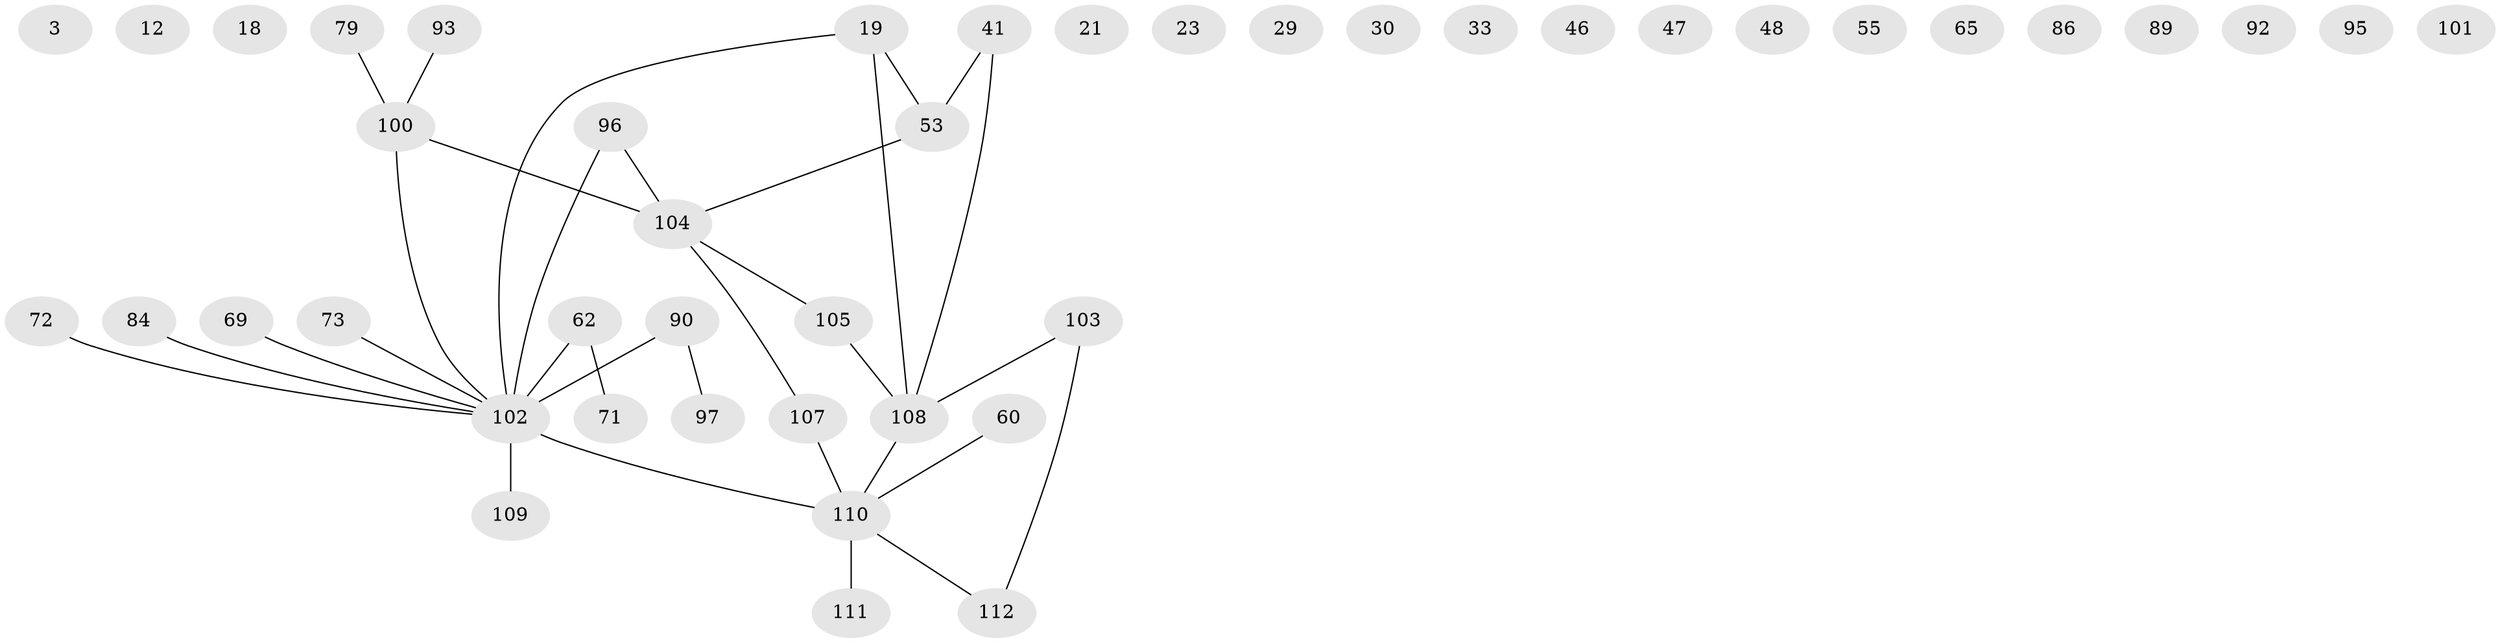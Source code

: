 // original degree distribution, {5: 0.05357142857142857, 3: 0.15178571428571427, 0: 0.13392857142857142, 2: 0.26785714285714285, 1: 0.29464285714285715, 4: 0.08928571428571429, 10: 0.008928571428571428}
// Generated by graph-tools (version 1.1) at 2025/43/03/04/25 21:43:09]
// undirected, 44 vertices, 32 edges
graph export_dot {
graph [start="1"]
  node [color=gray90,style=filled];
  3;
  12;
  18;
  19;
  21;
  23;
  29;
  30;
  33;
  41;
  46;
  47;
  48 [super="+13"];
  53 [super="+52"];
  55;
  60;
  62 [super="+26"];
  65;
  69;
  71;
  72;
  73;
  79;
  84 [super="+17"];
  86;
  89 [super="+76"];
  90 [super="+44+58+67"];
  92 [super="+6+39"];
  93;
  95;
  96 [super="+83+91"];
  97;
  100 [super="+40"];
  101;
  102 [super="+15+27+14+75+82+98"];
  103;
  104 [super="+85"];
  105 [super="+2"];
  107 [super="+50+61"];
  108 [super="+16+9+94"];
  109 [super="+74"];
  110 [super="+81+45+42+78+106+77"];
  111;
  112;
  19 -- 53 [weight=2];
  19 -- 102;
  19 -- 108;
  41 -- 53;
  41 -- 108;
  53 -- 104;
  60 -- 110;
  62 -- 71;
  62 -- 102 [weight=4];
  69 -- 102;
  72 -- 102;
  73 -- 102;
  79 -- 100;
  84 -- 102;
  90 -- 97;
  90 -- 102 [weight=3];
  93 -- 100;
  96 -- 102;
  96 -- 104;
  100 -- 102;
  100 -- 104 [weight=2];
  102 -- 109;
  102 -- 110 [weight=4];
  103 -- 112;
  103 -- 108;
  104 -- 107;
  104 -- 105;
  105 -- 108;
  107 -- 110;
  108 -- 110 [weight=3];
  110 -- 111;
  110 -- 112;
}
